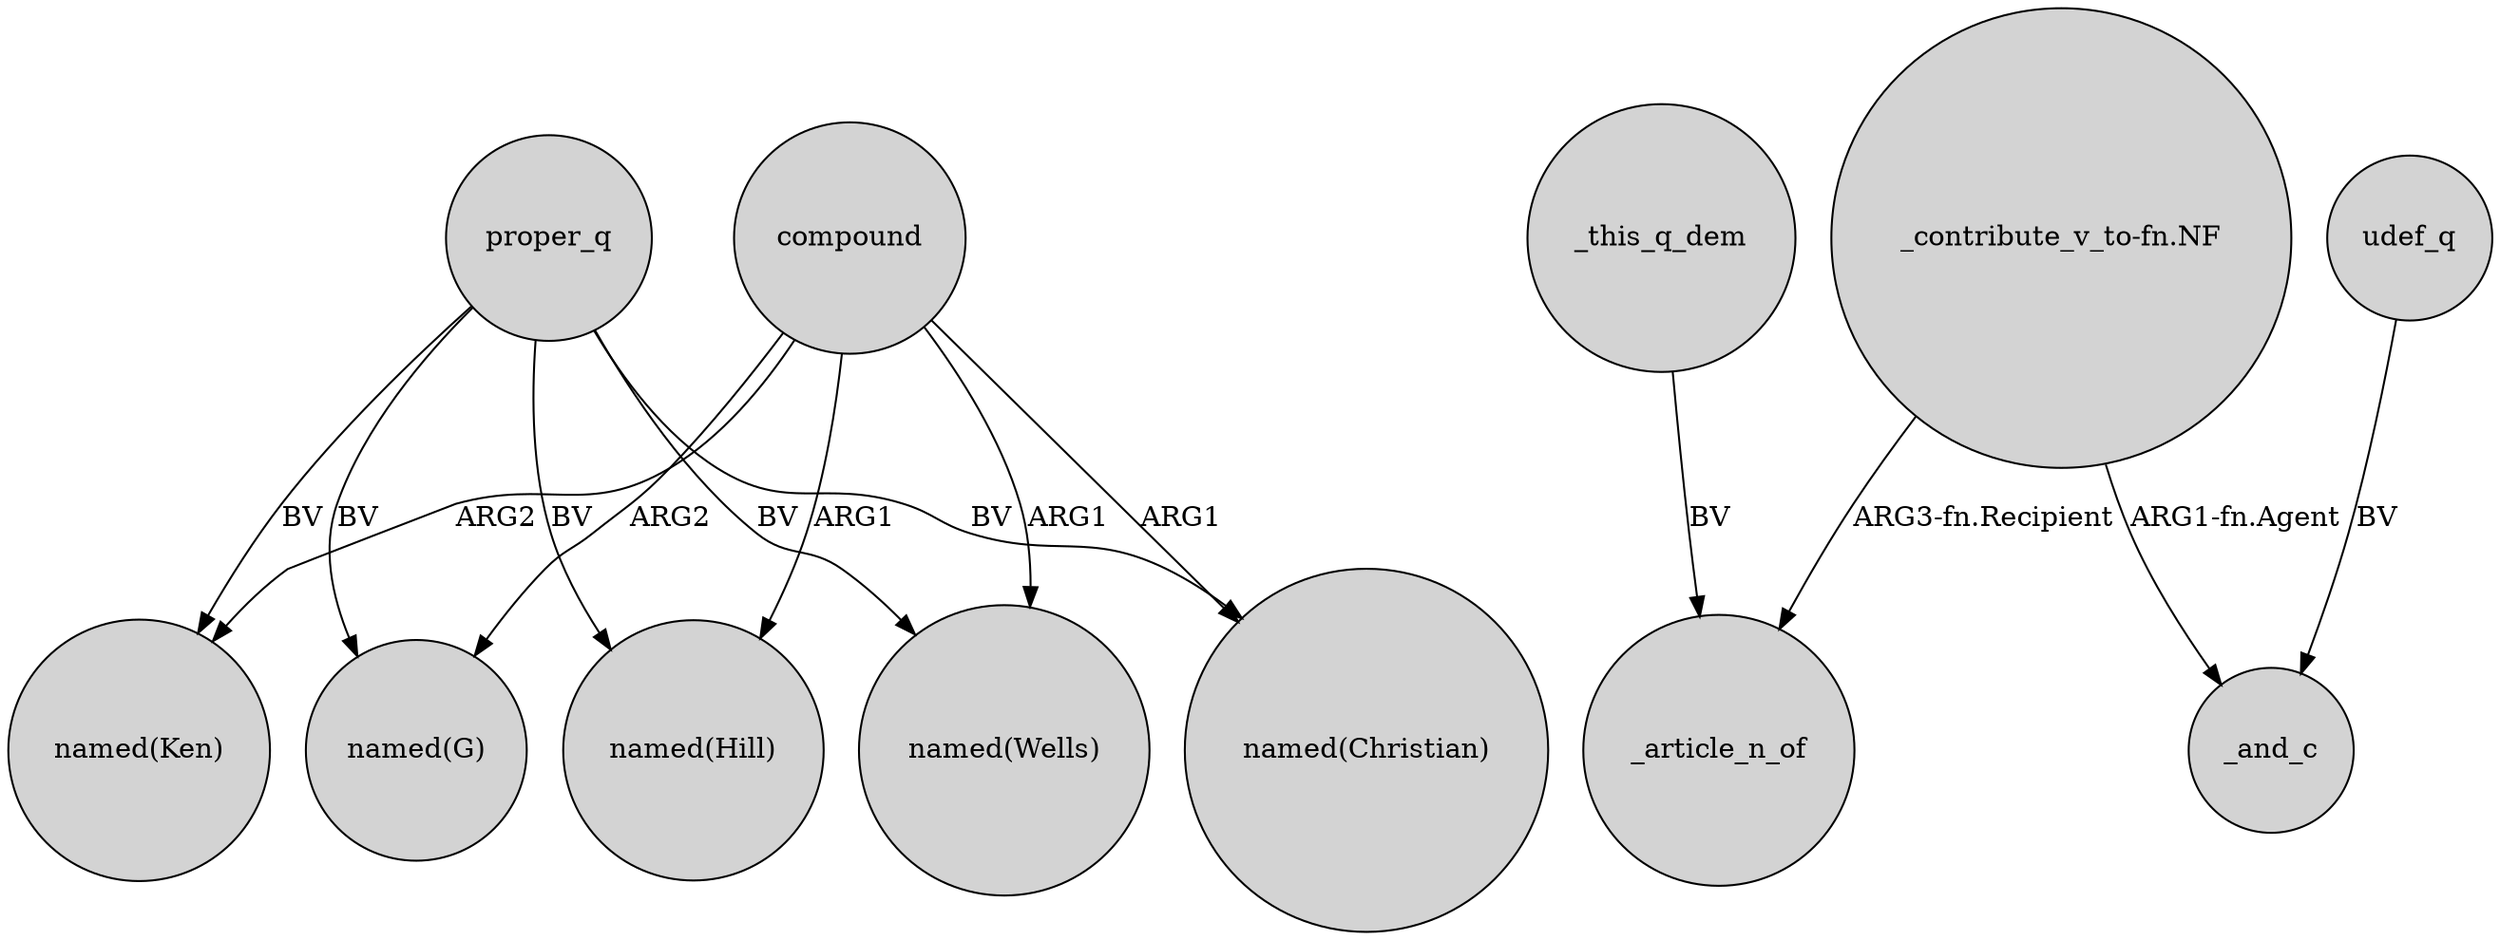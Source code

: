 digraph {
	node [shape=circle style=filled]
	proper_q -> "named(G)" [label=BV]
	_this_q_dem -> _article_n_of [label=BV]
	compound -> "named(Ken)" [label=ARG2]
	"_contribute_v_to-fn.NF" -> _article_n_of [label="ARG3-fn.Recipient"]
	compound -> "named(Wells)" [label=ARG1]
	compound -> "named(Hill)" [label=ARG1]
	proper_q -> "named(Ken)" [label=BV]
	udef_q -> _and_c [label=BV]
	proper_q -> "named(Christian)" [label=BV]
	compound -> "named(Christian)" [label=ARG1]
	"_contribute_v_to-fn.NF" -> _and_c [label="ARG1-fn.Agent"]
	proper_q -> "named(Wells)" [label=BV]
	compound -> "named(G)" [label=ARG2]
	proper_q -> "named(Hill)" [label=BV]
}
